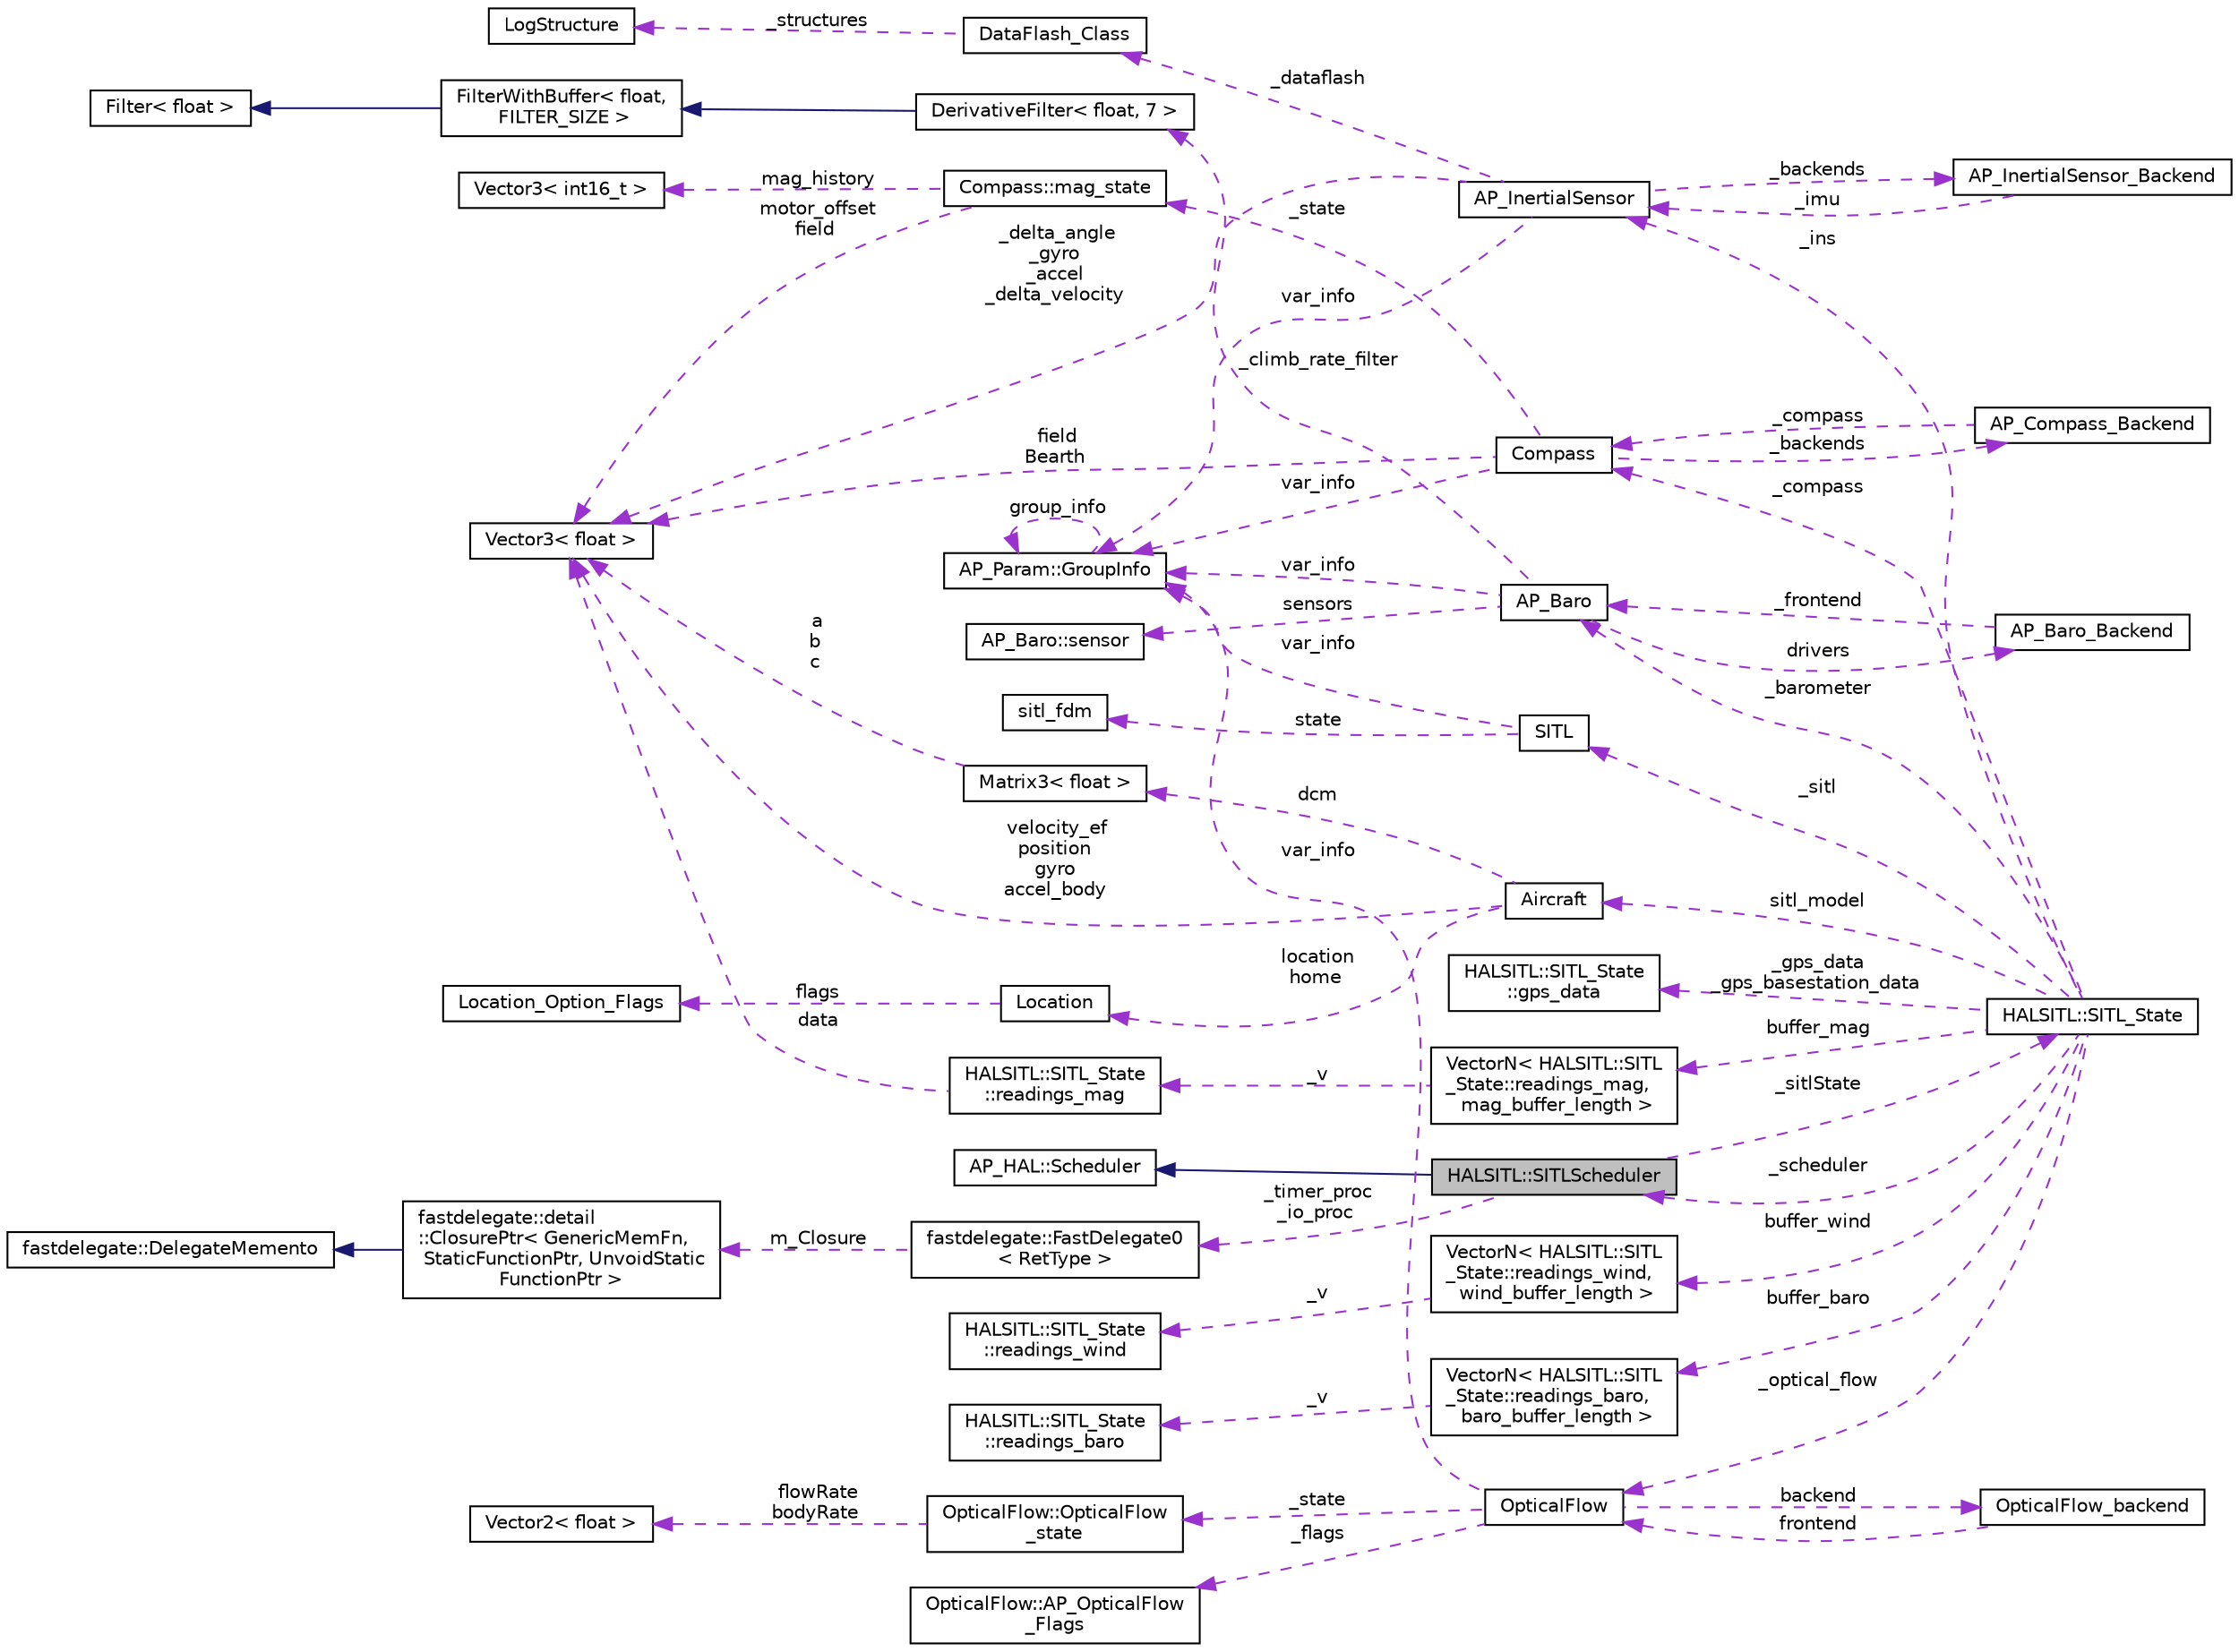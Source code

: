 digraph "HALSITL::SITLScheduler"
{
 // INTERACTIVE_SVG=YES
  edge [fontname="Helvetica",fontsize="10",labelfontname="Helvetica",labelfontsize="10"];
  node [fontname="Helvetica",fontsize="10",shape=record];
  rankdir="LR";
  Node1 [label="HALSITL::SITLScheduler",height=0.2,width=0.4,color="black", fillcolor="grey75", style="filled" fontcolor="black"];
  Node2 -> Node1 [dir="back",color="midnightblue",fontsize="10",style="solid",fontname="Helvetica"];
  Node2 [label="AP_HAL::Scheduler",height=0.2,width=0.4,color="black", fillcolor="white", style="filled",URL="$classAP__HAL_1_1Scheduler.html"];
  Node3 -> Node1 [dir="back",color="darkorchid3",fontsize="10",style="dashed",label=" _timer_proc\n_io_proc" ,fontname="Helvetica"];
  Node3 [label="fastdelegate::FastDelegate0\l\< RetType \>",height=0.2,width=0.4,color="black", fillcolor="white", style="filled",URL="$classfastdelegate_1_1FastDelegate0.html"];
  Node4 -> Node3 [dir="back",color="darkorchid3",fontsize="10",style="dashed",label=" m_Closure" ,fontname="Helvetica"];
  Node4 [label="fastdelegate::detail\l::ClosurePtr\< GenericMemFn,\l StaticFunctionPtr, UnvoidStatic\lFunctionPtr \>",height=0.2,width=0.4,color="black", fillcolor="white", style="filled",URL="$classfastdelegate_1_1detail_1_1ClosurePtr.html"];
  Node5 -> Node4 [dir="back",color="midnightblue",fontsize="10",style="solid",fontname="Helvetica"];
  Node5 [label="fastdelegate::DelegateMemento",height=0.2,width=0.4,color="black", fillcolor="white", style="filled",URL="$classfastdelegate_1_1DelegateMemento.html"];
  Node6 -> Node1 [dir="back",color="darkorchid3",fontsize="10",style="dashed",label=" _sitlState" ,fontname="Helvetica"];
  Node6 [label="HALSITL::SITL_State",height=0.2,width=0.4,color="black", fillcolor="white", style="filled",URL="$classHALSITL_1_1SITL__State.html"];
  Node7 -> Node6 [dir="back",color="darkorchid3",fontsize="10",style="dashed",label=" buffer_baro" ,fontname="Helvetica"];
  Node7 [label="VectorN\< HALSITL::SITL\l_State::readings_baro,\l baro_buffer_length \>",height=0.2,width=0.4,color="black", fillcolor="white", style="filled",URL="$classVectorN.html"];
  Node8 -> Node7 [dir="back",color="darkorchid3",fontsize="10",style="dashed",label=" _v" ,fontname="Helvetica"];
  Node8 [label="HALSITL::SITL_State\l::readings_baro",height=0.2,width=0.4,color="black", fillcolor="white", style="filled",URL="$structHALSITL_1_1SITL__State_1_1readings__baro.html"];
  Node9 -> Node6 [dir="back",color="darkorchid3",fontsize="10",style="dashed",label=" buffer_mag" ,fontname="Helvetica"];
  Node9 [label="VectorN\< HALSITL::SITL\l_State::readings_mag,\l mag_buffer_length \>",height=0.2,width=0.4,color="black", fillcolor="white", style="filled",URL="$classVectorN.html"];
  Node10 -> Node9 [dir="back",color="darkorchid3",fontsize="10",style="dashed",label=" _v" ,fontname="Helvetica"];
  Node10 [label="HALSITL::SITL_State\l::readings_mag",height=0.2,width=0.4,color="black", fillcolor="white", style="filled",URL="$structHALSITL_1_1SITL__State_1_1readings__mag.html"];
  Node11 -> Node10 [dir="back",color="darkorchid3",fontsize="10",style="dashed",label=" data" ,fontname="Helvetica"];
  Node11 [label="Vector3\< float \>",height=0.2,width=0.4,color="black", fillcolor="white", style="filled",URL="$classVector3.html"];
  Node12 -> Node6 [dir="back",color="darkorchid3",fontsize="10",style="dashed",label=" _barometer" ,fontname="Helvetica"];
  Node12 [label="AP_Baro",height=0.2,width=0.4,color="black", fillcolor="white", style="filled",URL="$classAP__Baro.html"];
  Node13 -> Node12 [dir="back",color="darkorchid3",fontsize="10",style="dashed",label=" sensors" ,fontname="Helvetica"];
  Node13 [label="AP_Baro::sensor",height=0.2,width=0.4,color="black", fillcolor="white", style="filled",URL="$structAP__Baro_1_1sensor.html"];
  Node14 -> Node12 [dir="back",color="darkorchid3",fontsize="10",style="dashed",label=" _climb_rate_filter" ,fontname="Helvetica"];
  Node14 [label="DerivativeFilter\< float, 7 \>",height=0.2,width=0.4,color="black", fillcolor="white", style="filled",URL="$classDerivativeFilter.html"];
  Node15 -> Node14 [dir="back",color="midnightblue",fontsize="10",style="solid",fontname="Helvetica"];
  Node15 [label="FilterWithBuffer\< float,\l FILTER_SIZE \>",height=0.2,width=0.4,color="black", fillcolor="white", style="filled",URL="$classFilterWithBuffer.html"];
  Node16 -> Node15 [dir="back",color="midnightblue",fontsize="10",style="solid",fontname="Helvetica"];
  Node16 [label="Filter\< float \>",height=0.2,width=0.4,color="black", fillcolor="white", style="filled",URL="$classFilter.html"];
  Node17 -> Node12 [dir="back",color="darkorchid3",fontsize="10",style="dashed",label=" var_info" ,fontname="Helvetica"];
  Node17 [label="AP_Param::GroupInfo",height=0.2,width=0.4,color="black", fillcolor="white", style="filled",URL="$structAP__Param_1_1GroupInfo.html"];
  Node17 -> Node17 [dir="back",color="darkorchid3",fontsize="10",style="dashed",label=" group_info" ,fontname="Helvetica"];
  Node18 -> Node12 [dir="back",color="darkorchid3",fontsize="10",style="dashed",label=" drivers" ,fontname="Helvetica"];
  Node18 [label="AP_Baro_Backend",height=0.2,width=0.4,color="black", fillcolor="white", style="filled",URL="$classAP__Baro__Backend.html",tooltip="-*- tab-width: 4; Mode: C++; c-basic-offset: 4; indent-tabs-mode: nil -*- "];
  Node12 -> Node18 [dir="back",color="darkorchid3",fontsize="10",style="dashed",label=" _frontend" ,fontname="Helvetica"];
  Node19 -> Node6 [dir="back",color="darkorchid3",fontsize="10",style="dashed",label=" _optical_flow" ,fontname="Helvetica"];
  Node19 [label="OpticalFlow",height=0.2,width=0.4,color="black", fillcolor="white", style="filled",URL="$classOpticalFlow.html"];
  Node17 -> Node19 [dir="back",color="darkorchid3",fontsize="10",style="dashed",label=" var_info" ,fontname="Helvetica"];
  Node20 -> Node19 [dir="back",color="darkorchid3",fontsize="10",style="dashed",label=" _state" ,fontname="Helvetica"];
  Node20 [label="OpticalFlow::OpticalFlow\l_state",height=0.2,width=0.4,color="black", fillcolor="white", style="filled",URL="$structOpticalFlow_1_1OpticalFlow__state.html"];
  Node21 -> Node20 [dir="back",color="darkorchid3",fontsize="10",style="dashed",label=" flowRate\nbodyRate" ,fontname="Helvetica"];
  Node21 [label="Vector2\< float \>",height=0.2,width=0.4,color="black", fillcolor="white", style="filled",URL="$structVector2.html"];
  Node22 -> Node19 [dir="back",color="darkorchid3",fontsize="10",style="dashed",label=" backend" ,fontname="Helvetica"];
  Node22 [label="OpticalFlow_backend",height=0.2,width=0.4,color="black", fillcolor="white", style="filled",URL="$classOpticalFlow__backend.html"];
  Node19 -> Node22 [dir="back",color="darkorchid3",fontsize="10",style="dashed",label=" frontend" ,fontname="Helvetica"];
  Node23 -> Node19 [dir="back",color="darkorchid3",fontsize="10",style="dashed",label=" _flags" ,fontname="Helvetica"];
  Node23 [label="OpticalFlow::AP_OpticalFlow\l_Flags",height=0.2,width=0.4,color="black", fillcolor="white", style="filled",URL="$structOpticalFlow_1_1AP__OpticalFlow__Flags.html"];
  Node24 -> Node6 [dir="back",color="darkorchid3",fontsize="10",style="dashed",label=" _ins" ,fontname="Helvetica"];
  Node24 [label="AP_InertialSensor",height=0.2,width=0.4,color="black", fillcolor="white", style="filled",URL="$classAP__InertialSensor.html"];
  Node25 -> Node24 [dir="back",color="darkorchid3",fontsize="10",style="dashed",label=" _backends" ,fontname="Helvetica"];
  Node25 [label="AP_InertialSensor_Backend",height=0.2,width=0.4,color="black", fillcolor="white", style="filled",URL="$classAP__InertialSensor__Backend.html"];
  Node24 -> Node25 [dir="back",color="darkorchid3",fontsize="10",style="dashed",label=" _imu" ,fontname="Helvetica"];
  Node26 -> Node24 [dir="back",color="darkorchid3",fontsize="10",style="dashed",label=" _dataflash" ,fontname="Helvetica"];
  Node26 [label="DataFlash_Class",height=0.2,width=0.4,color="black", fillcolor="white", style="filled",URL="$classDataFlash__Class.html",tooltip="-*- tab-width: 4; Mode: C++; c-basic-offset: 4; indent-tabs-mode: nil -*- "];
  Node27 -> Node26 [dir="back",color="darkorchid3",fontsize="10",style="dashed",label=" _structures" ,fontname="Helvetica"];
  Node27 [label="LogStructure",height=0.2,width=0.4,color="black", fillcolor="white", style="filled",URL="$structLogStructure.html"];
  Node17 -> Node24 [dir="back",color="darkorchid3",fontsize="10",style="dashed",label=" var_info" ,fontname="Helvetica"];
  Node11 -> Node24 [dir="back",color="darkorchid3",fontsize="10",style="dashed",label=" _delta_angle\n_gyro\n_accel\n_delta_velocity" ,fontname="Helvetica"];
  Node28 -> Node6 [dir="back",color="darkorchid3",fontsize="10",style="dashed",label=" _gps_data\n_gps_basestation_data" ,fontname="Helvetica"];
  Node28 [label="HALSITL::SITL_State\l::gps_data",height=0.2,width=0.4,color="black", fillcolor="white", style="filled",URL="$structHALSITL_1_1SITL__State_1_1gps__data.html"];
  Node29 -> Node6 [dir="back",color="darkorchid3",fontsize="10",style="dashed",label=" sitl_model" ,fontname="Helvetica"];
  Node29 [label="Aircraft",height=0.2,width=0.4,color="black", fillcolor="white", style="filled",URL="$classAircraft.html",tooltip="-*- tab-width: 4; Mode: C++; c-basic-offset: 4; indent-tabs-mode: nil -*- "];
  Node30 -> Node29 [dir="back",color="darkorchid3",fontsize="10",style="dashed",label=" dcm" ,fontname="Helvetica"];
  Node30 [label="Matrix3\< float \>",height=0.2,width=0.4,color="black", fillcolor="white", style="filled",URL="$classMatrix3.html"];
  Node11 -> Node30 [dir="back",color="darkorchid3",fontsize="10",style="dashed",label=" a\nb\nc" ,fontname="Helvetica"];
  Node11 -> Node29 [dir="back",color="darkorchid3",fontsize="10",style="dashed",label=" velocity_ef\nposition\ngyro\naccel_body" ,fontname="Helvetica"];
  Node31 -> Node29 [dir="back",color="darkorchid3",fontsize="10",style="dashed",label=" location\nhome" ,fontname="Helvetica"];
  Node31 [label="Location",height=0.2,width=0.4,color="black", fillcolor="white", style="filled",URL="$structLocation.html"];
  Node32 -> Node31 [dir="back",color="darkorchid3",fontsize="10",style="dashed",label=" flags" ,fontname="Helvetica"];
  Node32 [label="Location_Option_Flags",height=0.2,width=0.4,color="black", fillcolor="white", style="filled",URL="$structLocation__Option__Flags.html"];
  Node1 -> Node6 [dir="back",color="darkorchid3",fontsize="10",style="dashed",label=" _scheduler" ,fontname="Helvetica"];
  Node33 -> Node6 [dir="back",color="darkorchid3",fontsize="10",style="dashed",label=" buffer_wind" ,fontname="Helvetica"];
  Node33 [label="VectorN\< HALSITL::SITL\l_State::readings_wind,\l wind_buffer_length \>",height=0.2,width=0.4,color="black", fillcolor="white", style="filled",URL="$classVectorN.html"];
  Node34 -> Node33 [dir="back",color="darkorchid3",fontsize="10",style="dashed",label=" _v" ,fontname="Helvetica"];
  Node34 [label="HALSITL::SITL_State\l::readings_wind",height=0.2,width=0.4,color="black", fillcolor="white", style="filled",URL="$structHALSITL_1_1SITL__State_1_1readings__wind.html"];
  Node35 -> Node6 [dir="back",color="darkorchid3",fontsize="10",style="dashed",label=" _sitl" ,fontname="Helvetica"];
  Node35 [label="SITL",height=0.2,width=0.4,color="black", fillcolor="white", style="filled",URL="$classSITL.html"];
  Node17 -> Node35 [dir="back",color="darkorchid3",fontsize="10",style="dashed",label=" var_info" ,fontname="Helvetica"];
  Node36 -> Node35 [dir="back",color="darkorchid3",fontsize="10",style="dashed",label=" state" ,fontname="Helvetica"];
  Node36 [label="sitl_fdm",height=0.2,width=0.4,color="black", fillcolor="white", style="filled",URL="$structsitl__fdm.html",tooltip="-*- tab-width: 4; Mode: C++; c-basic-offset: 4; indent-tabs-mode: nil -*- "];
  Node37 -> Node6 [dir="back",color="darkorchid3",fontsize="10",style="dashed",label=" _compass" ,fontname="Helvetica"];
  Node37 [label="Compass",height=0.2,width=0.4,color="black", fillcolor="white", style="filled",URL="$classCompass.html"];
  Node17 -> Node37 [dir="back",color="darkorchid3",fontsize="10",style="dashed",label=" var_info" ,fontname="Helvetica"];
  Node11 -> Node37 [dir="back",color="darkorchid3",fontsize="10",style="dashed",label=" field\nBearth" ,fontname="Helvetica"];
  Node38 -> Node37 [dir="back",color="darkorchid3",fontsize="10",style="dashed",label=" _backends" ,fontname="Helvetica"];
  Node38 [label="AP_Compass_Backend",height=0.2,width=0.4,color="black", fillcolor="white", style="filled",URL="$classAP__Compass__Backend.html"];
  Node37 -> Node38 [dir="back",color="darkorchid3",fontsize="10",style="dashed",label=" _compass" ,fontname="Helvetica"];
  Node39 -> Node37 [dir="back",color="darkorchid3",fontsize="10",style="dashed",label=" _state" ,fontname="Helvetica"];
  Node39 [label="Compass::mag_state",height=0.2,width=0.4,color="black", fillcolor="white", style="filled",URL="$structCompass_1_1mag__state.html"];
  Node11 -> Node39 [dir="back",color="darkorchid3",fontsize="10",style="dashed",label=" motor_offset\nfield" ,fontname="Helvetica"];
  Node40 -> Node39 [dir="back",color="darkorchid3",fontsize="10",style="dashed",label=" mag_history" ,fontname="Helvetica"];
  Node40 [label="Vector3\< int16_t \>",height=0.2,width=0.4,color="black", fillcolor="white", style="filled",URL="$classVector3.html"];
}
